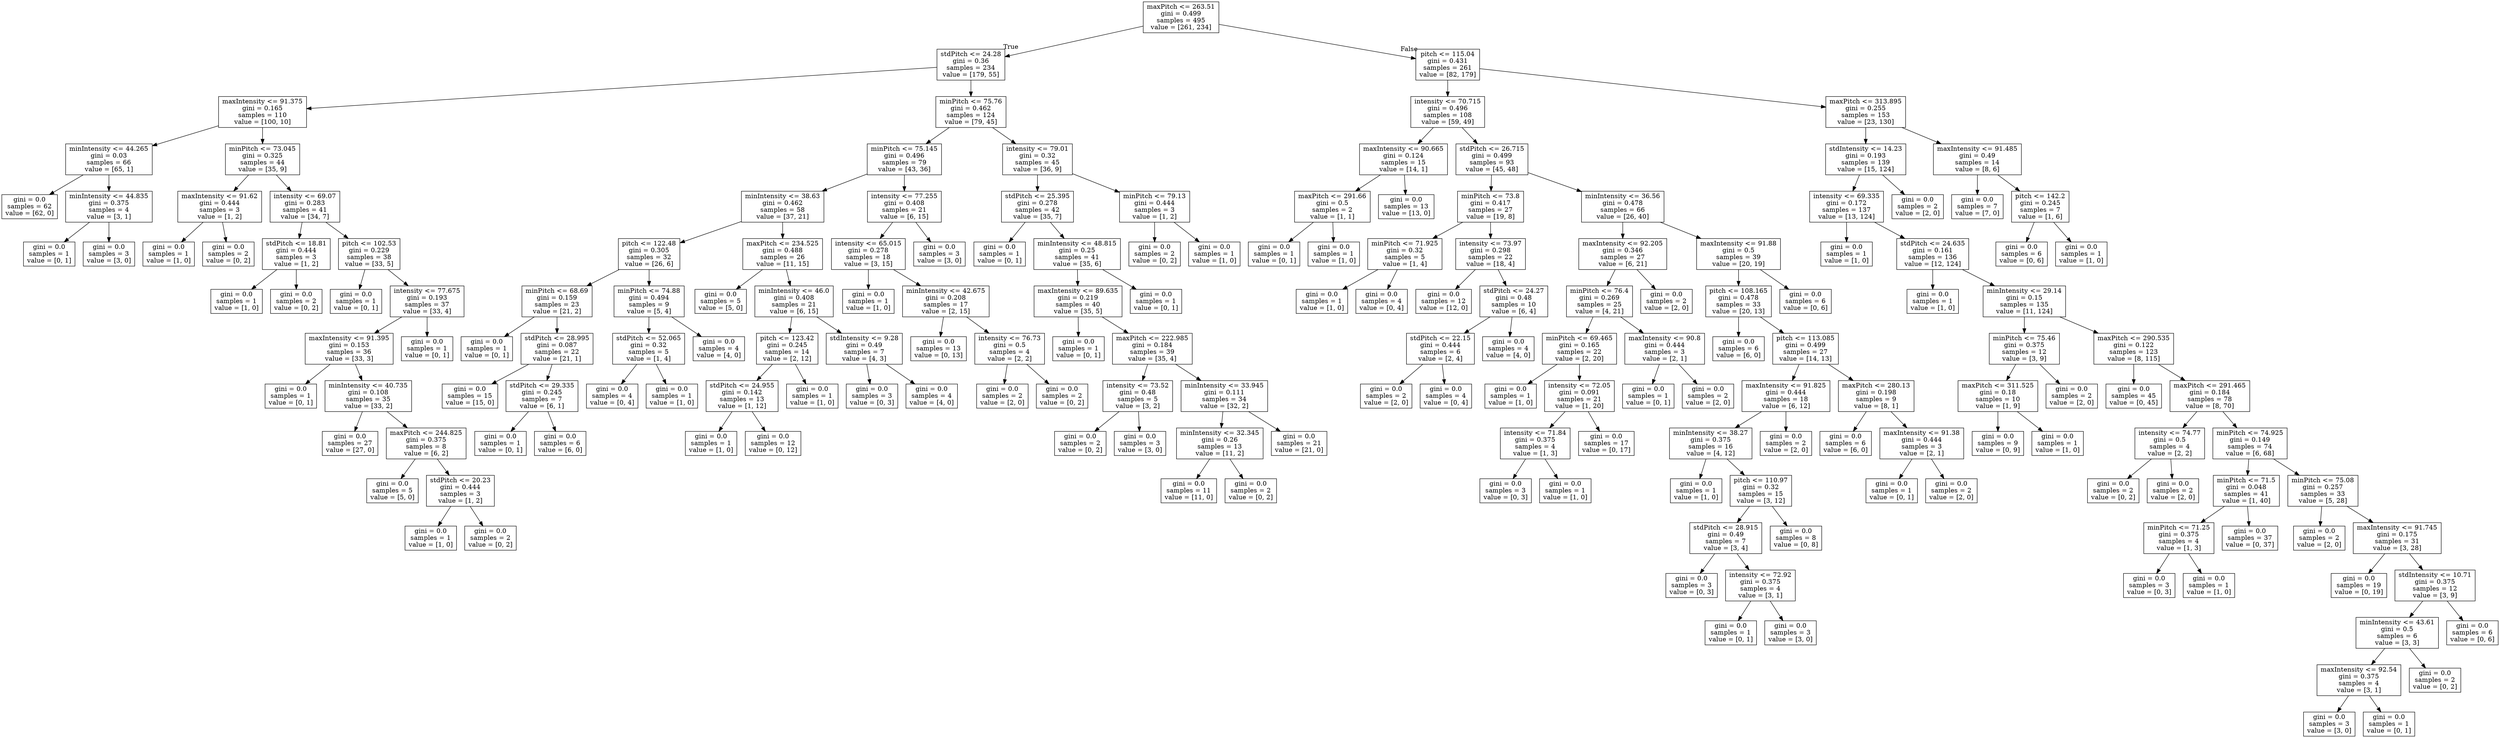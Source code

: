 digraph Tree {
node [shape=box] ;
0 [label="maxPitch <= 263.51\ngini = 0.499\nsamples = 495\nvalue = [261, 234]"] ;
1 [label="stdPitch <= 24.28\ngini = 0.36\nsamples = 234\nvalue = [179, 55]"] ;
0 -> 1 [labeldistance=2.5, labelangle=45, headlabel="True"] ;
2 [label="maxIntensity <= 91.375\ngini = 0.165\nsamples = 110\nvalue = [100, 10]"] ;
1 -> 2 ;
3 [label="minIntensity <= 44.265\ngini = 0.03\nsamples = 66\nvalue = [65, 1]"] ;
2 -> 3 ;
4 [label="gini = 0.0\nsamples = 62\nvalue = [62, 0]"] ;
3 -> 4 ;
5 [label="minIntensity <= 44.835\ngini = 0.375\nsamples = 4\nvalue = [3, 1]"] ;
3 -> 5 ;
6 [label="gini = 0.0\nsamples = 1\nvalue = [0, 1]"] ;
5 -> 6 ;
7 [label="gini = 0.0\nsamples = 3\nvalue = [3, 0]"] ;
5 -> 7 ;
8 [label="minPitch <= 73.045\ngini = 0.325\nsamples = 44\nvalue = [35, 9]"] ;
2 -> 8 ;
9 [label="maxIntensity <= 91.62\ngini = 0.444\nsamples = 3\nvalue = [1, 2]"] ;
8 -> 9 ;
10 [label="gini = 0.0\nsamples = 1\nvalue = [1, 0]"] ;
9 -> 10 ;
11 [label="gini = 0.0\nsamples = 2\nvalue = [0, 2]"] ;
9 -> 11 ;
12 [label="intensity <= 69.07\ngini = 0.283\nsamples = 41\nvalue = [34, 7]"] ;
8 -> 12 ;
13 [label="stdPitch <= 18.81\ngini = 0.444\nsamples = 3\nvalue = [1, 2]"] ;
12 -> 13 ;
14 [label="gini = 0.0\nsamples = 1\nvalue = [1, 0]"] ;
13 -> 14 ;
15 [label="gini = 0.0\nsamples = 2\nvalue = [0, 2]"] ;
13 -> 15 ;
16 [label="pitch <= 102.53\ngini = 0.229\nsamples = 38\nvalue = [33, 5]"] ;
12 -> 16 ;
17 [label="gini = 0.0\nsamples = 1\nvalue = [0, 1]"] ;
16 -> 17 ;
18 [label="intensity <= 77.675\ngini = 0.193\nsamples = 37\nvalue = [33, 4]"] ;
16 -> 18 ;
19 [label="maxIntensity <= 91.395\ngini = 0.153\nsamples = 36\nvalue = [33, 3]"] ;
18 -> 19 ;
20 [label="gini = 0.0\nsamples = 1\nvalue = [0, 1]"] ;
19 -> 20 ;
21 [label="minIntensity <= 40.735\ngini = 0.108\nsamples = 35\nvalue = [33, 2]"] ;
19 -> 21 ;
22 [label="gini = 0.0\nsamples = 27\nvalue = [27, 0]"] ;
21 -> 22 ;
23 [label="maxPitch <= 244.825\ngini = 0.375\nsamples = 8\nvalue = [6, 2]"] ;
21 -> 23 ;
24 [label="gini = 0.0\nsamples = 5\nvalue = [5, 0]"] ;
23 -> 24 ;
25 [label="stdPitch <= 20.23\ngini = 0.444\nsamples = 3\nvalue = [1, 2]"] ;
23 -> 25 ;
26 [label="gini = 0.0\nsamples = 1\nvalue = [1, 0]"] ;
25 -> 26 ;
27 [label="gini = 0.0\nsamples = 2\nvalue = [0, 2]"] ;
25 -> 27 ;
28 [label="gini = 0.0\nsamples = 1\nvalue = [0, 1]"] ;
18 -> 28 ;
29 [label="minPitch <= 75.76\ngini = 0.462\nsamples = 124\nvalue = [79, 45]"] ;
1 -> 29 ;
30 [label="minPitch <= 75.145\ngini = 0.496\nsamples = 79\nvalue = [43, 36]"] ;
29 -> 30 ;
31 [label="minIntensity <= 38.63\ngini = 0.462\nsamples = 58\nvalue = [37, 21]"] ;
30 -> 31 ;
32 [label="pitch <= 122.48\ngini = 0.305\nsamples = 32\nvalue = [26, 6]"] ;
31 -> 32 ;
33 [label="minPitch <= 68.69\ngini = 0.159\nsamples = 23\nvalue = [21, 2]"] ;
32 -> 33 ;
34 [label="gini = 0.0\nsamples = 1\nvalue = [0, 1]"] ;
33 -> 34 ;
35 [label="stdPitch <= 28.995\ngini = 0.087\nsamples = 22\nvalue = [21, 1]"] ;
33 -> 35 ;
36 [label="gini = 0.0\nsamples = 15\nvalue = [15, 0]"] ;
35 -> 36 ;
37 [label="stdPitch <= 29.335\ngini = 0.245\nsamples = 7\nvalue = [6, 1]"] ;
35 -> 37 ;
38 [label="gini = 0.0\nsamples = 1\nvalue = [0, 1]"] ;
37 -> 38 ;
39 [label="gini = 0.0\nsamples = 6\nvalue = [6, 0]"] ;
37 -> 39 ;
40 [label="minPitch <= 74.88\ngini = 0.494\nsamples = 9\nvalue = [5, 4]"] ;
32 -> 40 ;
41 [label="stdPitch <= 52.065\ngini = 0.32\nsamples = 5\nvalue = [1, 4]"] ;
40 -> 41 ;
42 [label="gini = 0.0\nsamples = 4\nvalue = [0, 4]"] ;
41 -> 42 ;
43 [label="gini = 0.0\nsamples = 1\nvalue = [1, 0]"] ;
41 -> 43 ;
44 [label="gini = 0.0\nsamples = 4\nvalue = [4, 0]"] ;
40 -> 44 ;
45 [label="maxPitch <= 234.525\ngini = 0.488\nsamples = 26\nvalue = [11, 15]"] ;
31 -> 45 ;
46 [label="gini = 0.0\nsamples = 5\nvalue = [5, 0]"] ;
45 -> 46 ;
47 [label="minIntensity <= 46.0\ngini = 0.408\nsamples = 21\nvalue = [6, 15]"] ;
45 -> 47 ;
48 [label="pitch <= 123.42\ngini = 0.245\nsamples = 14\nvalue = [2, 12]"] ;
47 -> 48 ;
49 [label="stdPitch <= 24.955\ngini = 0.142\nsamples = 13\nvalue = [1, 12]"] ;
48 -> 49 ;
50 [label="gini = 0.0\nsamples = 1\nvalue = [1, 0]"] ;
49 -> 50 ;
51 [label="gini = 0.0\nsamples = 12\nvalue = [0, 12]"] ;
49 -> 51 ;
52 [label="gini = 0.0\nsamples = 1\nvalue = [1, 0]"] ;
48 -> 52 ;
53 [label="stdIntensity <= 9.28\ngini = 0.49\nsamples = 7\nvalue = [4, 3]"] ;
47 -> 53 ;
54 [label="gini = 0.0\nsamples = 3\nvalue = [0, 3]"] ;
53 -> 54 ;
55 [label="gini = 0.0\nsamples = 4\nvalue = [4, 0]"] ;
53 -> 55 ;
56 [label="intensity <= 77.255\ngini = 0.408\nsamples = 21\nvalue = [6, 15]"] ;
30 -> 56 ;
57 [label="intensity <= 65.015\ngini = 0.278\nsamples = 18\nvalue = [3, 15]"] ;
56 -> 57 ;
58 [label="gini = 0.0\nsamples = 1\nvalue = [1, 0]"] ;
57 -> 58 ;
59 [label="minIntensity <= 42.675\ngini = 0.208\nsamples = 17\nvalue = [2, 15]"] ;
57 -> 59 ;
60 [label="gini = 0.0\nsamples = 13\nvalue = [0, 13]"] ;
59 -> 60 ;
61 [label="intensity <= 76.73\ngini = 0.5\nsamples = 4\nvalue = [2, 2]"] ;
59 -> 61 ;
62 [label="gini = 0.0\nsamples = 2\nvalue = [2, 0]"] ;
61 -> 62 ;
63 [label="gini = 0.0\nsamples = 2\nvalue = [0, 2]"] ;
61 -> 63 ;
64 [label="gini = 0.0\nsamples = 3\nvalue = [3, 0]"] ;
56 -> 64 ;
65 [label="intensity <= 79.01\ngini = 0.32\nsamples = 45\nvalue = [36, 9]"] ;
29 -> 65 ;
66 [label="stdPitch <= 25.395\ngini = 0.278\nsamples = 42\nvalue = [35, 7]"] ;
65 -> 66 ;
67 [label="gini = 0.0\nsamples = 1\nvalue = [0, 1]"] ;
66 -> 67 ;
68 [label="minIntensity <= 48.815\ngini = 0.25\nsamples = 41\nvalue = [35, 6]"] ;
66 -> 68 ;
69 [label="maxIntensity <= 89.635\ngini = 0.219\nsamples = 40\nvalue = [35, 5]"] ;
68 -> 69 ;
70 [label="gini = 0.0\nsamples = 1\nvalue = [0, 1]"] ;
69 -> 70 ;
71 [label="maxPitch <= 222.985\ngini = 0.184\nsamples = 39\nvalue = [35, 4]"] ;
69 -> 71 ;
72 [label="intensity <= 73.52\ngini = 0.48\nsamples = 5\nvalue = [3, 2]"] ;
71 -> 72 ;
73 [label="gini = 0.0\nsamples = 2\nvalue = [0, 2]"] ;
72 -> 73 ;
74 [label="gini = 0.0\nsamples = 3\nvalue = [3, 0]"] ;
72 -> 74 ;
75 [label="minIntensity <= 33.945\ngini = 0.111\nsamples = 34\nvalue = [32, 2]"] ;
71 -> 75 ;
76 [label="minIntensity <= 32.345\ngini = 0.26\nsamples = 13\nvalue = [11, 2]"] ;
75 -> 76 ;
77 [label="gini = 0.0\nsamples = 11\nvalue = [11, 0]"] ;
76 -> 77 ;
78 [label="gini = 0.0\nsamples = 2\nvalue = [0, 2]"] ;
76 -> 78 ;
79 [label="gini = 0.0\nsamples = 21\nvalue = [21, 0]"] ;
75 -> 79 ;
80 [label="gini = 0.0\nsamples = 1\nvalue = [0, 1]"] ;
68 -> 80 ;
81 [label="minPitch <= 79.13\ngini = 0.444\nsamples = 3\nvalue = [1, 2]"] ;
65 -> 81 ;
82 [label="gini = 0.0\nsamples = 2\nvalue = [0, 2]"] ;
81 -> 82 ;
83 [label="gini = 0.0\nsamples = 1\nvalue = [1, 0]"] ;
81 -> 83 ;
84 [label="pitch <= 115.04\ngini = 0.431\nsamples = 261\nvalue = [82, 179]"] ;
0 -> 84 [labeldistance=2.5, labelangle=-45, headlabel="False"] ;
85 [label="intensity <= 70.715\ngini = 0.496\nsamples = 108\nvalue = [59, 49]"] ;
84 -> 85 ;
86 [label="maxIntensity <= 90.665\ngini = 0.124\nsamples = 15\nvalue = [14, 1]"] ;
85 -> 86 ;
87 [label="maxPitch <= 291.66\ngini = 0.5\nsamples = 2\nvalue = [1, 1]"] ;
86 -> 87 ;
88 [label="gini = 0.0\nsamples = 1\nvalue = [0, 1]"] ;
87 -> 88 ;
89 [label="gini = 0.0\nsamples = 1\nvalue = [1, 0]"] ;
87 -> 89 ;
90 [label="gini = 0.0\nsamples = 13\nvalue = [13, 0]"] ;
86 -> 90 ;
91 [label="stdPitch <= 26.715\ngini = 0.499\nsamples = 93\nvalue = [45, 48]"] ;
85 -> 91 ;
92 [label="minPitch <= 73.8\ngini = 0.417\nsamples = 27\nvalue = [19, 8]"] ;
91 -> 92 ;
93 [label="minPitch <= 71.925\ngini = 0.32\nsamples = 5\nvalue = [1, 4]"] ;
92 -> 93 ;
94 [label="gini = 0.0\nsamples = 1\nvalue = [1, 0]"] ;
93 -> 94 ;
95 [label="gini = 0.0\nsamples = 4\nvalue = [0, 4]"] ;
93 -> 95 ;
96 [label="intensity <= 73.97\ngini = 0.298\nsamples = 22\nvalue = [18, 4]"] ;
92 -> 96 ;
97 [label="gini = 0.0\nsamples = 12\nvalue = [12, 0]"] ;
96 -> 97 ;
98 [label="stdPitch <= 24.27\ngini = 0.48\nsamples = 10\nvalue = [6, 4]"] ;
96 -> 98 ;
99 [label="stdPitch <= 22.15\ngini = 0.444\nsamples = 6\nvalue = [2, 4]"] ;
98 -> 99 ;
100 [label="gini = 0.0\nsamples = 2\nvalue = [2, 0]"] ;
99 -> 100 ;
101 [label="gini = 0.0\nsamples = 4\nvalue = [0, 4]"] ;
99 -> 101 ;
102 [label="gini = 0.0\nsamples = 4\nvalue = [4, 0]"] ;
98 -> 102 ;
103 [label="minIntensity <= 36.56\ngini = 0.478\nsamples = 66\nvalue = [26, 40]"] ;
91 -> 103 ;
104 [label="maxIntensity <= 92.205\ngini = 0.346\nsamples = 27\nvalue = [6, 21]"] ;
103 -> 104 ;
105 [label="minPitch <= 76.4\ngini = 0.269\nsamples = 25\nvalue = [4, 21]"] ;
104 -> 105 ;
106 [label="minPitch <= 69.465\ngini = 0.165\nsamples = 22\nvalue = [2, 20]"] ;
105 -> 106 ;
107 [label="gini = 0.0\nsamples = 1\nvalue = [1, 0]"] ;
106 -> 107 ;
108 [label="intensity <= 72.05\ngini = 0.091\nsamples = 21\nvalue = [1, 20]"] ;
106 -> 108 ;
109 [label="intensity <= 71.84\ngini = 0.375\nsamples = 4\nvalue = [1, 3]"] ;
108 -> 109 ;
110 [label="gini = 0.0\nsamples = 3\nvalue = [0, 3]"] ;
109 -> 110 ;
111 [label="gini = 0.0\nsamples = 1\nvalue = [1, 0]"] ;
109 -> 111 ;
112 [label="gini = 0.0\nsamples = 17\nvalue = [0, 17]"] ;
108 -> 112 ;
113 [label="maxIntensity <= 90.8\ngini = 0.444\nsamples = 3\nvalue = [2, 1]"] ;
105 -> 113 ;
114 [label="gini = 0.0\nsamples = 1\nvalue = [0, 1]"] ;
113 -> 114 ;
115 [label="gini = 0.0\nsamples = 2\nvalue = [2, 0]"] ;
113 -> 115 ;
116 [label="gini = 0.0\nsamples = 2\nvalue = [2, 0]"] ;
104 -> 116 ;
117 [label="maxIntensity <= 91.88\ngini = 0.5\nsamples = 39\nvalue = [20, 19]"] ;
103 -> 117 ;
118 [label="pitch <= 108.165\ngini = 0.478\nsamples = 33\nvalue = [20, 13]"] ;
117 -> 118 ;
119 [label="gini = 0.0\nsamples = 6\nvalue = [6, 0]"] ;
118 -> 119 ;
120 [label="pitch <= 113.085\ngini = 0.499\nsamples = 27\nvalue = [14, 13]"] ;
118 -> 120 ;
121 [label="maxIntensity <= 91.825\ngini = 0.444\nsamples = 18\nvalue = [6, 12]"] ;
120 -> 121 ;
122 [label="minIntensity <= 38.27\ngini = 0.375\nsamples = 16\nvalue = [4, 12]"] ;
121 -> 122 ;
123 [label="gini = 0.0\nsamples = 1\nvalue = [1, 0]"] ;
122 -> 123 ;
124 [label="pitch <= 110.97\ngini = 0.32\nsamples = 15\nvalue = [3, 12]"] ;
122 -> 124 ;
125 [label="stdPitch <= 28.915\ngini = 0.49\nsamples = 7\nvalue = [3, 4]"] ;
124 -> 125 ;
126 [label="gini = 0.0\nsamples = 3\nvalue = [0, 3]"] ;
125 -> 126 ;
127 [label="intensity <= 72.92\ngini = 0.375\nsamples = 4\nvalue = [3, 1]"] ;
125 -> 127 ;
128 [label="gini = 0.0\nsamples = 1\nvalue = [0, 1]"] ;
127 -> 128 ;
129 [label="gini = 0.0\nsamples = 3\nvalue = [3, 0]"] ;
127 -> 129 ;
130 [label="gini = 0.0\nsamples = 8\nvalue = [0, 8]"] ;
124 -> 130 ;
131 [label="gini = 0.0\nsamples = 2\nvalue = [2, 0]"] ;
121 -> 131 ;
132 [label="maxPitch <= 280.13\ngini = 0.198\nsamples = 9\nvalue = [8, 1]"] ;
120 -> 132 ;
133 [label="gini = 0.0\nsamples = 6\nvalue = [6, 0]"] ;
132 -> 133 ;
134 [label="maxIntensity <= 91.38\ngini = 0.444\nsamples = 3\nvalue = [2, 1]"] ;
132 -> 134 ;
135 [label="gini = 0.0\nsamples = 1\nvalue = [0, 1]"] ;
134 -> 135 ;
136 [label="gini = 0.0\nsamples = 2\nvalue = [2, 0]"] ;
134 -> 136 ;
137 [label="gini = 0.0\nsamples = 6\nvalue = [0, 6]"] ;
117 -> 137 ;
138 [label="maxPitch <= 313.895\ngini = 0.255\nsamples = 153\nvalue = [23, 130]"] ;
84 -> 138 ;
139 [label="stdIntensity <= 14.23\ngini = 0.193\nsamples = 139\nvalue = [15, 124]"] ;
138 -> 139 ;
140 [label="intensity <= 69.335\ngini = 0.172\nsamples = 137\nvalue = [13, 124]"] ;
139 -> 140 ;
141 [label="gini = 0.0\nsamples = 1\nvalue = [1, 0]"] ;
140 -> 141 ;
142 [label="stdPitch <= 24.635\ngini = 0.161\nsamples = 136\nvalue = [12, 124]"] ;
140 -> 142 ;
143 [label="gini = 0.0\nsamples = 1\nvalue = [1, 0]"] ;
142 -> 143 ;
144 [label="minIntensity <= 29.14\ngini = 0.15\nsamples = 135\nvalue = [11, 124]"] ;
142 -> 144 ;
145 [label="minPitch <= 75.46\ngini = 0.375\nsamples = 12\nvalue = [3, 9]"] ;
144 -> 145 ;
146 [label="maxPitch <= 311.525\ngini = 0.18\nsamples = 10\nvalue = [1, 9]"] ;
145 -> 146 ;
147 [label="gini = 0.0\nsamples = 9\nvalue = [0, 9]"] ;
146 -> 147 ;
148 [label="gini = 0.0\nsamples = 1\nvalue = [1, 0]"] ;
146 -> 148 ;
149 [label="gini = 0.0\nsamples = 2\nvalue = [2, 0]"] ;
145 -> 149 ;
150 [label="maxPitch <= 290.535\ngini = 0.122\nsamples = 123\nvalue = [8, 115]"] ;
144 -> 150 ;
151 [label="gini = 0.0\nsamples = 45\nvalue = [0, 45]"] ;
150 -> 151 ;
152 [label="maxPitch <= 291.465\ngini = 0.184\nsamples = 78\nvalue = [8, 70]"] ;
150 -> 152 ;
153 [label="intensity <= 74.77\ngini = 0.5\nsamples = 4\nvalue = [2, 2]"] ;
152 -> 153 ;
154 [label="gini = 0.0\nsamples = 2\nvalue = [0, 2]"] ;
153 -> 154 ;
155 [label="gini = 0.0\nsamples = 2\nvalue = [2, 0]"] ;
153 -> 155 ;
156 [label="minPitch <= 74.925\ngini = 0.149\nsamples = 74\nvalue = [6, 68]"] ;
152 -> 156 ;
157 [label="minPitch <= 71.5\ngini = 0.048\nsamples = 41\nvalue = [1, 40]"] ;
156 -> 157 ;
158 [label="minPitch <= 71.25\ngini = 0.375\nsamples = 4\nvalue = [1, 3]"] ;
157 -> 158 ;
159 [label="gini = 0.0\nsamples = 3\nvalue = [0, 3]"] ;
158 -> 159 ;
160 [label="gini = 0.0\nsamples = 1\nvalue = [1, 0]"] ;
158 -> 160 ;
161 [label="gini = 0.0\nsamples = 37\nvalue = [0, 37]"] ;
157 -> 161 ;
162 [label="minPitch <= 75.08\ngini = 0.257\nsamples = 33\nvalue = [5, 28]"] ;
156 -> 162 ;
163 [label="gini = 0.0\nsamples = 2\nvalue = [2, 0]"] ;
162 -> 163 ;
164 [label="maxIntensity <= 91.745\ngini = 0.175\nsamples = 31\nvalue = [3, 28]"] ;
162 -> 164 ;
165 [label="gini = 0.0\nsamples = 19\nvalue = [0, 19]"] ;
164 -> 165 ;
166 [label="stdIntensity <= 10.71\ngini = 0.375\nsamples = 12\nvalue = [3, 9]"] ;
164 -> 166 ;
167 [label="minIntensity <= 43.61\ngini = 0.5\nsamples = 6\nvalue = [3, 3]"] ;
166 -> 167 ;
168 [label="maxIntensity <= 92.54\ngini = 0.375\nsamples = 4\nvalue = [3, 1]"] ;
167 -> 168 ;
169 [label="gini = 0.0\nsamples = 3\nvalue = [3, 0]"] ;
168 -> 169 ;
170 [label="gini = 0.0\nsamples = 1\nvalue = [0, 1]"] ;
168 -> 170 ;
171 [label="gini = 0.0\nsamples = 2\nvalue = [0, 2]"] ;
167 -> 171 ;
172 [label="gini = 0.0\nsamples = 6\nvalue = [0, 6]"] ;
166 -> 172 ;
173 [label="gini = 0.0\nsamples = 2\nvalue = [2, 0]"] ;
139 -> 173 ;
174 [label="maxIntensity <= 91.485\ngini = 0.49\nsamples = 14\nvalue = [8, 6]"] ;
138 -> 174 ;
175 [label="gini = 0.0\nsamples = 7\nvalue = [7, 0]"] ;
174 -> 175 ;
176 [label="pitch <= 142.2\ngini = 0.245\nsamples = 7\nvalue = [1, 6]"] ;
174 -> 176 ;
177 [label="gini = 0.0\nsamples = 6\nvalue = [0, 6]"] ;
176 -> 177 ;
178 [label="gini = 0.0\nsamples = 1\nvalue = [1, 0]"] ;
176 -> 178 ;
}